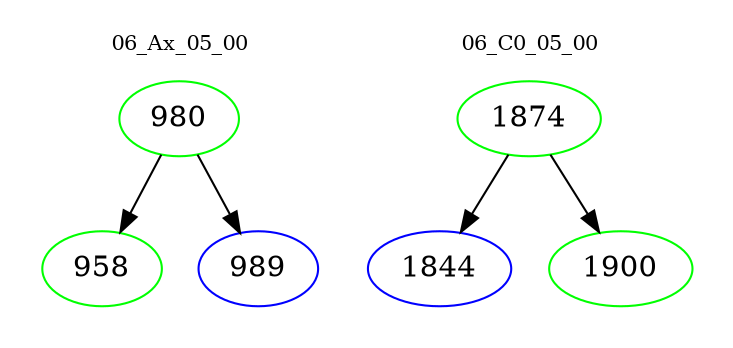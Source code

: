 digraph{
subgraph cluster_0 {
color = white
label = "06_Ax_05_00";
fontsize=10;
T0_980 [label="980", color="green"]
T0_980 -> T0_958 [color="black"]
T0_958 [label="958", color="green"]
T0_980 -> T0_989 [color="black"]
T0_989 [label="989", color="blue"]
}
subgraph cluster_1 {
color = white
label = "06_C0_05_00";
fontsize=10;
T1_1874 [label="1874", color="green"]
T1_1874 -> T1_1844 [color="black"]
T1_1844 [label="1844", color="blue"]
T1_1874 -> T1_1900 [color="black"]
T1_1900 [label="1900", color="green"]
}
}
